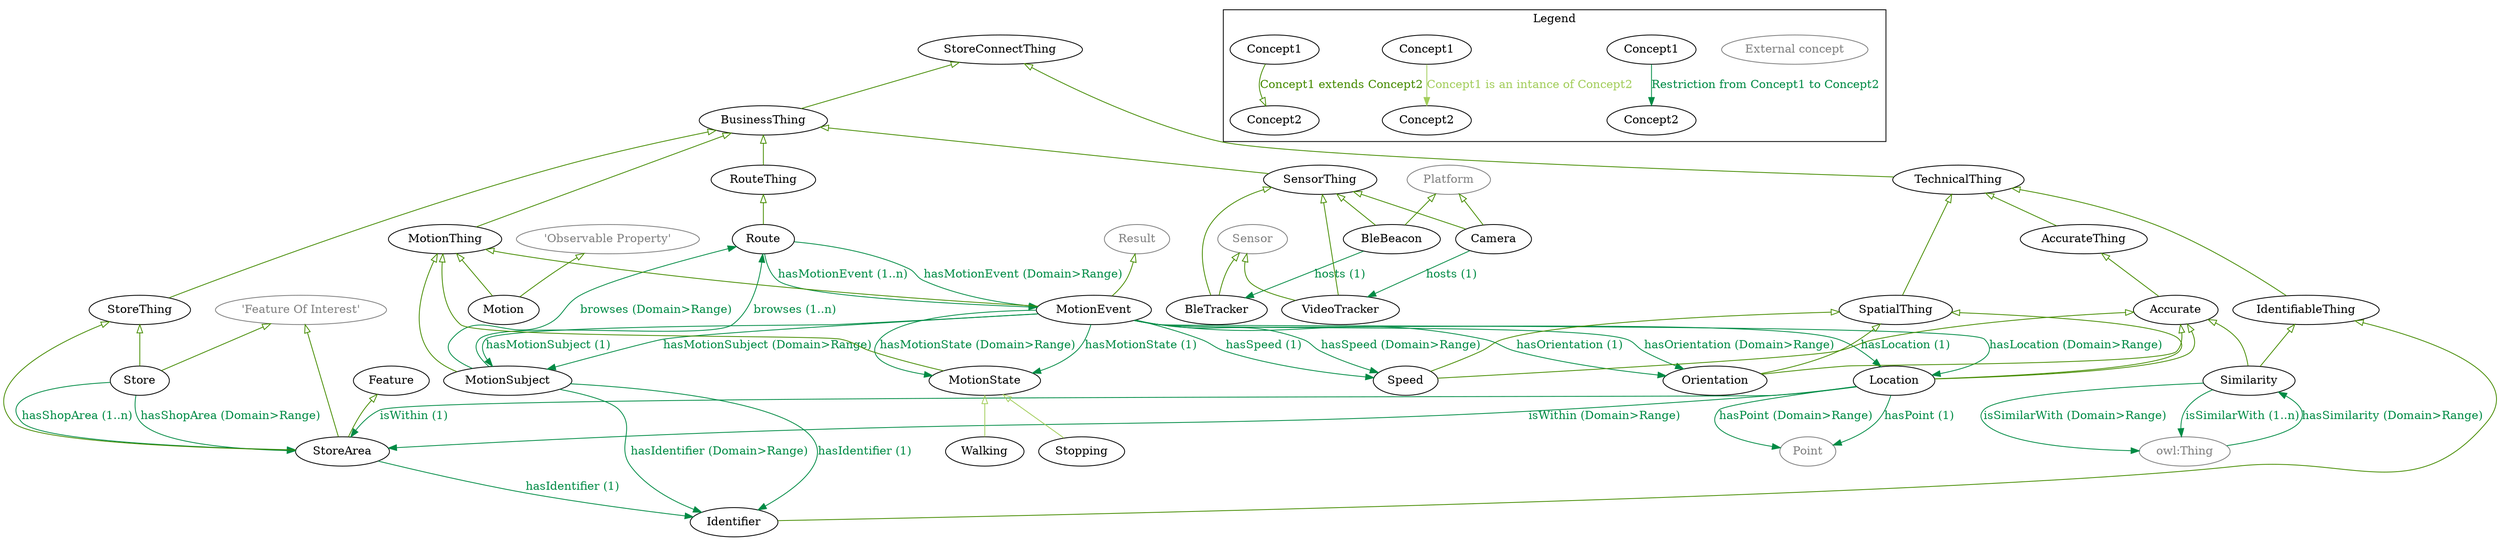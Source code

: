 digraph g {
	"Route" -> "MotionEvent" [color=springgreen4; fontcolor=springgreen4; label="hasMotionEvent (1..n)"]
	"Platform" -> "BleBeacon"  [dir=back; arrowtail=onormal; color=chartreuse4; fontcolor=chartreuse4]
	"MotionSubject" -> "Route" [color=springgreen4; fontcolor=springgreen4; label="browses (Domain>Range)"]
	"Store" -> "StoreArea" [color=springgreen4; fontcolor=springgreen4; label="hasShopArea (Domain>Range)"]
	"MotionThing" -> "MotionEvent"  [dir=back; arrowtail=onormal; color=chartreuse4; fontcolor=chartreuse4]
	"StoreThing" -> "StoreArea"  [dir=back; arrowtail=onormal; color=chartreuse4; fontcolor=chartreuse4]
	"Accurate" -> "Location"  [dir=back; arrowtail=onormal; color=chartreuse4; fontcolor=chartreuse4]
	"StoreThing" -> "Store"  [dir=back; arrowtail=onormal; color=chartreuse4; fontcolor=chartreuse4]
	"StoreArea" -> "Identifier" [color=springgreen4; fontcolor=springgreen4; label="hasIdentifier (1)"]
	"MotionSubject" -> "Identifier" [color=springgreen4; fontcolor=springgreen4; label="hasIdentifier (1)"]
	"MotionEvent" -> "Location" [color=springgreen4; fontcolor=springgreen4; label="hasLocation (Domain>Range)"]
	"MotionThing" -> "MotionSubject"  [dir=back; arrowtail=onormal; color=chartreuse4; fontcolor=chartreuse4]
	"Location" -> "Point" [color=springgreen4; fontcolor=springgreen4; label="hasPoint (1)"]
	"MotionEvent" -> "Speed" [color=springgreen4; fontcolor=springgreen4; label="hasSpeed (1)"]
	"Similarity" -> "owl:Thing" [color=springgreen4; fontcolor=springgreen4; label="isSimilarWith (Domain>Range)"]
	"StoreConnectThing" -> "TechnicalThing"  [dir=back; arrowtail=onormal; color=chartreuse4; fontcolor=chartreuse4]
	"MotionState" -> "Stopping"  [dir=back; arrowtail=onormal; color=darkolivegreen3; fontcolor=darkolivegreen3]
	"'Feature Of Interest'" -> "StoreArea"  [dir=back; arrowtail=onormal; color=chartreuse4; fontcolor=chartreuse4]
	"TechnicalThing" -> "IdentifiableThing"  [dir=back; arrowtail=onormal; color=chartreuse4; fontcolor=chartreuse4]
	"Location" -> "Point" [color=springgreen4; fontcolor=springgreen4; label="hasPoint (Domain>Range)"]
	"MotionEvent" -> "Orientation" [color=springgreen4; fontcolor=springgreen4; label="hasOrientation (Domain>Range)"]
	"MotionSubject" -> "Route" [color=springgreen4; fontcolor=springgreen4; label="browses (1..n)"]
	"IdentifiableThing" -> "Identifier"  [dir=back; arrowtail=onormal; color=chartreuse4; fontcolor=chartreuse4]
	"Similarity" -> "owl:Thing" [color=springgreen4; fontcolor=springgreen4; label="isSimilarWith (1..n)"]
	"Camera" -> "VideoTracker" [color=springgreen4; fontcolor=springgreen4; label="hosts (1)"]
	"'Observable Property'" -> "Motion"  [dir=back; arrowtail=onormal; color=chartreuse4; fontcolor=chartreuse4]
	"RouteThing" -> "Route"  [dir=back; arrowtail=onormal; color=chartreuse4; fontcolor=chartreuse4]
	"SensorThing" -> "Camera"  [dir=back; arrowtail=onormal; color=chartreuse4; fontcolor=chartreuse4]
	"IdentifiableThing" -> "Similarity"  [dir=back; arrowtail=onormal; color=chartreuse4; fontcolor=chartreuse4]
	"SpatialThing" -> "Location"  [dir=back; arrowtail=onormal; color=chartreuse4; fontcolor=chartreuse4]
	"MotionEvent" -> "MotionSubject" [color=springgreen4; fontcolor=springgreen4; label="hasMotionSubject (Domain>Range)"]
	"AccurateThing" -> "Accurate"  [dir=back; arrowtail=onormal; color=chartreuse4; fontcolor=chartreuse4]
	"MotionState" -> "Walking"  [dir=back; arrowtail=onormal; color=darkolivegreen3; fontcolor=darkolivegreen3]
	"Location" -> "StoreArea" [color=springgreen4; fontcolor=springgreen4; label="isWithin (1)"]
	"MotionThing" -> "MotionState"  [dir=back; arrowtail=onormal; color=chartreuse4; fontcolor=chartreuse4]
	"Location" -> "StoreArea" [color=springgreen4; fontcolor=springgreen4; label="isWithin (Domain>Range)"]
	"Store" -> "StoreArea" [color=springgreen4; fontcolor=springgreen4; label="hasShopArea (1..n)"]
	"'Feature Of Interest'" -> "Store"  [dir=back; arrowtail=onormal; color=chartreuse4; fontcolor=chartreuse4]
	"Result" -> "MotionEvent"  [dir=back; arrowtail=onormal; color=chartreuse4; fontcolor=chartreuse4]
	"Accurate" -> "Orientation"  [dir=back; arrowtail=onormal; color=chartreuse4; fontcolor=chartreuse4]
	"MotionEvent" -> "Location" [color=springgreen4; fontcolor=springgreen4; label="hasLocation (1)"]
	"BleBeacon" -> "BleTracker" [color=springgreen4; fontcolor=springgreen4; label="hosts (1)"]
	"Accurate" -> "Speed"  [dir=back; arrowtail=onormal; color=chartreuse4; fontcolor=chartreuse4]
	"StoreConnectThing" -> "BusinessThing"  [dir=back; arrowtail=onormal; color=chartreuse4; fontcolor=chartreuse4]
	"MotionThing" -> "Motion"  [dir=back; arrowtail=onormal; color=chartreuse4; fontcolor=chartreuse4]
	"Feature" -> "StoreArea"  [dir=back; arrowtail=onormal; color=chartreuse4; fontcolor=chartreuse4]
	"SpatialThing" -> "Speed"  [dir=back; arrowtail=onormal; color=chartreuse4; fontcolor=chartreuse4]
	"Route" -> "MotionEvent" [color=springgreen4; fontcolor=springgreen4; label="hasMotionEvent (Domain>Range)"]
	"BusinessThing" -> "RouteThing"  [dir=back; arrowtail=onormal; color=chartreuse4; fontcolor=chartreuse4]
	"TechnicalThing" -> "SpatialThing"  [dir=back; arrowtail=onormal; color=chartreuse4; fontcolor=chartreuse4]
	"Platform" -> "Camera"  [dir=back; arrowtail=onormal; color=chartreuse4; fontcolor=chartreuse4]
	"MotionEvent" -> "Speed" [color=springgreen4; fontcolor=springgreen4; label="hasSpeed (Domain>Range)"]
	"Sensor" -> "BleTracker"  [dir=back; arrowtail=onormal; color=chartreuse4; fontcolor=chartreuse4]
	"SensorThing" -> "BleTracker"  [dir=back; arrowtail=onormal; color=chartreuse4; fontcolor=chartreuse4]
	"TechnicalThing" -> "AccurateThing"  [dir=back; arrowtail=onormal; color=chartreuse4; fontcolor=chartreuse4]
	"Accurate" -> "Similarity"  [dir=back; arrowtail=onormal; color=chartreuse4; fontcolor=chartreuse4]
	"Sensor" -> "VideoTracker"  [dir=back; arrowtail=onormal; color=chartreuse4; fontcolor=chartreuse4]
	"SensorThing" -> "VideoTracker"  [dir=back; arrowtail=onormal; color=chartreuse4; fontcolor=chartreuse4]
	"MotionEvent" -> "MotionState" [color=springgreen4; fontcolor=springgreen4; label="hasMotionState (Domain>Range)"]
	"MotionEvent" -> "Orientation" [color=springgreen4; fontcolor=springgreen4; label="hasOrientation (1)"]
	"MotionSubject" -> "Identifier" [color=springgreen4; fontcolor=springgreen4; label="hasIdentifier (Domain>Range)"]
	"SensorThing" -> "BleBeacon"  [dir=back; arrowtail=onormal; color=chartreuse4; fontcolor=chartreuse4]
	"owl:Thing" -> "Similarity" [color=springgreen4; fontcolor=springgreen4; label="hasSimilarity (Domain>Range)"]
	"MotionEvent" -> "MotionState" [color=springgreen4; fontcolor=springgreen4; label="hasMotionState (1)"]
	"BusinessThing" -> "StoreThing"  [dir=back; arrowtail=onormal; color=chartreuse4; fontcolor=chartreuse4]
	"MotionEvent" -> "MotionSubject" [color=springgreen4; fontcolor=springgreen4; label="hasMotionSubject (1)"]
	"SpatialThing" -> "Orientation"  [dir=back; arrowtail=onormal; color=chartreuse4; fontcolor=chartreuse4]
	"BusinessThing" -> "SensorThing"  [dir=back; arrowtail=onormal; color=chartreuse4; fontcolor=chartreuse4]
	"BusinessThing" -> "MotionThing"  [dir=back; arrowtail=onormal; color=chartreuse4; fontcolor=chartreuse4]
 "Sensor" [color=grey50; fontcolor=grey50] "Platform" [color=grey50; fontcolor=grey50] "Result" [color=grey50; fontcolor=grey50] "'Feature Of Interest'" [color=grey50; fontcolor=grey50] "'Observable Property'" [color=grey50; fontcolor=grey50] "Point" [color=grey50; fontcolor=grey50] "owl:Thing" [color=grey50; fontcolor=grey50] subgraph cluster_Legend { graph [label="Legend"] External1 [label="External concept"; color=grey50; fontcolor=grey50] Restriction1 [label="Concept1"] Restriction2 [label="Concept2"] Restriction1 -> Restriction2 [color=springgreen4; fontcolor=springgreen4; label="Restriction from Concept1 to Concept2"] Instanciation1 [label="Concept1"] Instanciation2 [label="Concept2"] Instanciation1 -> Instanciation2 [color=darkolivegreen3; fontcolor=darkolivegreen3; label="Concept1 is an intance of Concept2"] Inheritance1 [label="Concept1"] Inheritance2 [label="Concept2"] Inheritance1 -> Inheritance2 [arrowhead=onormal; color=chartreuse4; fontcolor=chartreuse4; label="Concept1 extends Concept2"] } }
